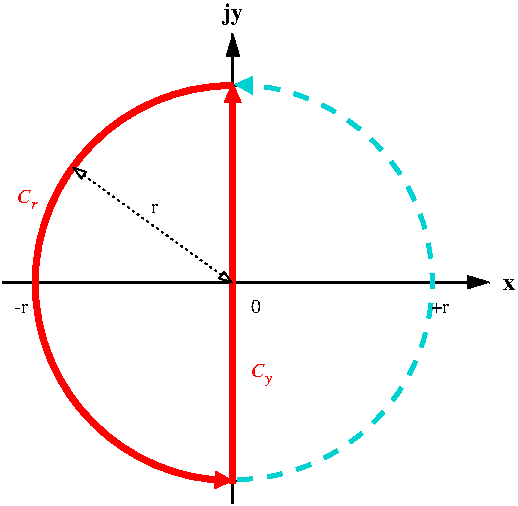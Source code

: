 #FIG 3.2
Landscape
Center
Inches
A4      
100.00
Single
-2
1200 2
0 32 #cfcfcf
0 33 #cfcfcf
0 34 #cfcfcf
0 35 #cfcfcf
0 36 #cfcfcf
0 37 #cfcfcf
0 38 #cfcfcf
0 39 #cfcfcf
0 40 #cfcfcf
0 41 #cfcfcf
0 42 #cfcfcf
0 43 #cfcfcf
0 44 #cfcfcf
0 45 #cfcfcf
0 46 #cfcfcf
0 47 #cfcfcf
0 48 #cfcfcf
0 49 #cfcfcf
0 50 #cfcfcf
0 51 #cfcfcf
0 52 #cfcfcf
0 53 #cfcfcf
0 54 #cfcfcf
0 55 #cfcfcf
0 56 #8e8e8e
0 57 #000000
0 58 #ffffff
0 70 #ffffff
5 1 0 4 4 7 52 0 -1 0.000 0 0 0 1 2190.000 2250.000 2189 3732 708 2250 2189 768
	1 1 1.00 120.00 120.00
5 1 1 3 17 7 52 0 -1 7.500 0 0 0 1 2204.000 2242.000 2205 760 3686 2242 2205 3724
	1 1 1.00 120.00 120.00
6 525 1500 750 1725
4 2 4 50 0 1 10 0.0000 5 105 105 675 1650 C\001
4 0 4 50 0 1 8 0.0000 5 45 45 675 1695 r\001
-6
6 2325 2850 2550 3075
4 2 4 50 0 1 10 0.0000 5 105 105 2430 2955 C\001
4 0 4 50 0 1 8 0.0000 5 90 60 2430 3000 y\001
-6
2 1 0 1 0 0 53 0 -1 0.000 0 0 0 0 0 2
	 2189 2250 2264 2250
2 1 0 4 4 7 52 0 -1 0.000 0 0 -1 1 0 2
	1 1 1.00 120.00 135.00
	 2189 3750 2189 750
2 1 0 1 0 0 53 0 -1 0.000 0 0 0 0 0 2
	 2189 768 2264 768
2 1 2 1 0 7 48 0 -1 2.000 0 0 7 1 1 2
	1 0 1.00 60.00 90.00
	1 0 1.00 60.00 90.00
	 2189 2250 988 1380
2 1 0 1 0 0 53 0 -1 0.000 0 0 0 0 0 2
	 2191 2243 2191 2318
2 1 0 1 0 0 53 0 -1 0.000 0 0 0 0 0 2
	 709 2243 709 2318
2 1 0 2 0 7 53 0 -1 0.000 0 0 -1 1 0 2
	1 1 1.00 90.00 150.00
	 466 2243 4116 2243
2 1 0 1 0 0 53 0 -1 0.000 0 0 0 0 0 2
	 2189 3732 2264 3732
2 1 0 2 0 7 53 0 -1 0.000 0 0 7 1 0 2
	1 1 1.00 90.00 150.00
	 2191 3900 2191 379
4 1 0 48 0 2 12 0.0000 4 165 150 2191 279 jy\001
4 0 0 48 0 2 12 0.0000 4 90 90 4216 2304 x\001
4 0 0 50 0 0 10 0.0000 5 75 45 1575 1725 r\001
4 0 0 50 0 0 10 0.0000 5 105 75 2325 2475 0\001
4 1 0 50 0 0 10 0.0000 5 75 90 600 2475 -r\001
4 0 0 50 0 0 10 0.0000 5 90 135 3675 2475 +r\001
